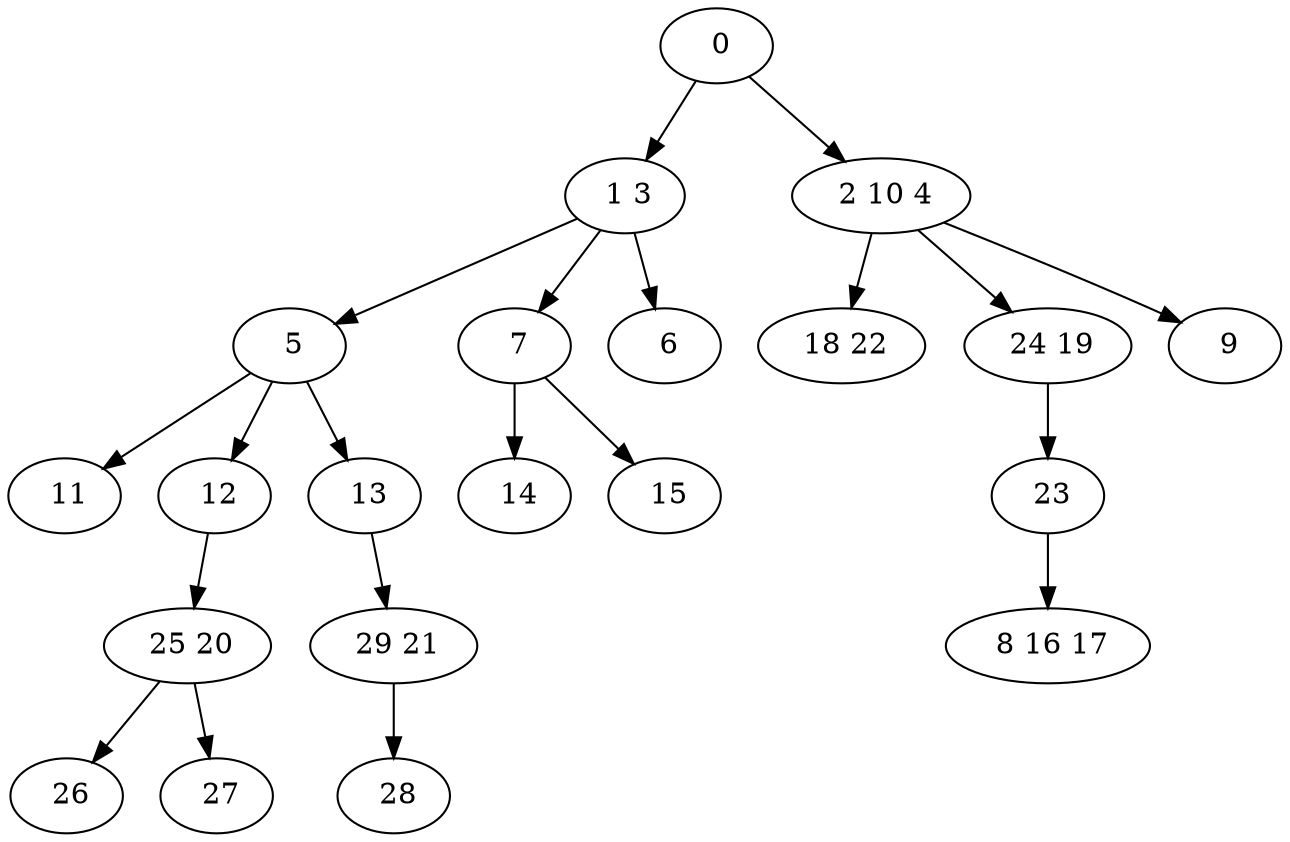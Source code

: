 digraph mytree {
" 0" -> " 1 3";
" 0" -> " 2 10 4";
" 1 3" -> " 5";
" 1 3" -> " 7";
" 1 3" -> " 6";
" 2 10 4" -> " 18 22";
" 2 10 4" -> " 24 19";
" 2 10 4" -> " 9";
" 5" -> " 11";
" 5" -> " 12";
" 5" -> " 13";
" 7" -> " 14";
" 7" -> " 15";
" 11";
" 12" -> " 25 20";
" 13" -> " 29 21";
" 14";
" 15";
" 25 20" -> " 26";
" 25 20" -> " 27";
" 29 21" -> " 28";
" 18 22";
" 28";
" 26";
" 27";
" 24 19" -> " 23";
" 23" -> " 8 16 17";
" 6";
" 9";
" 8 16 17";
}
